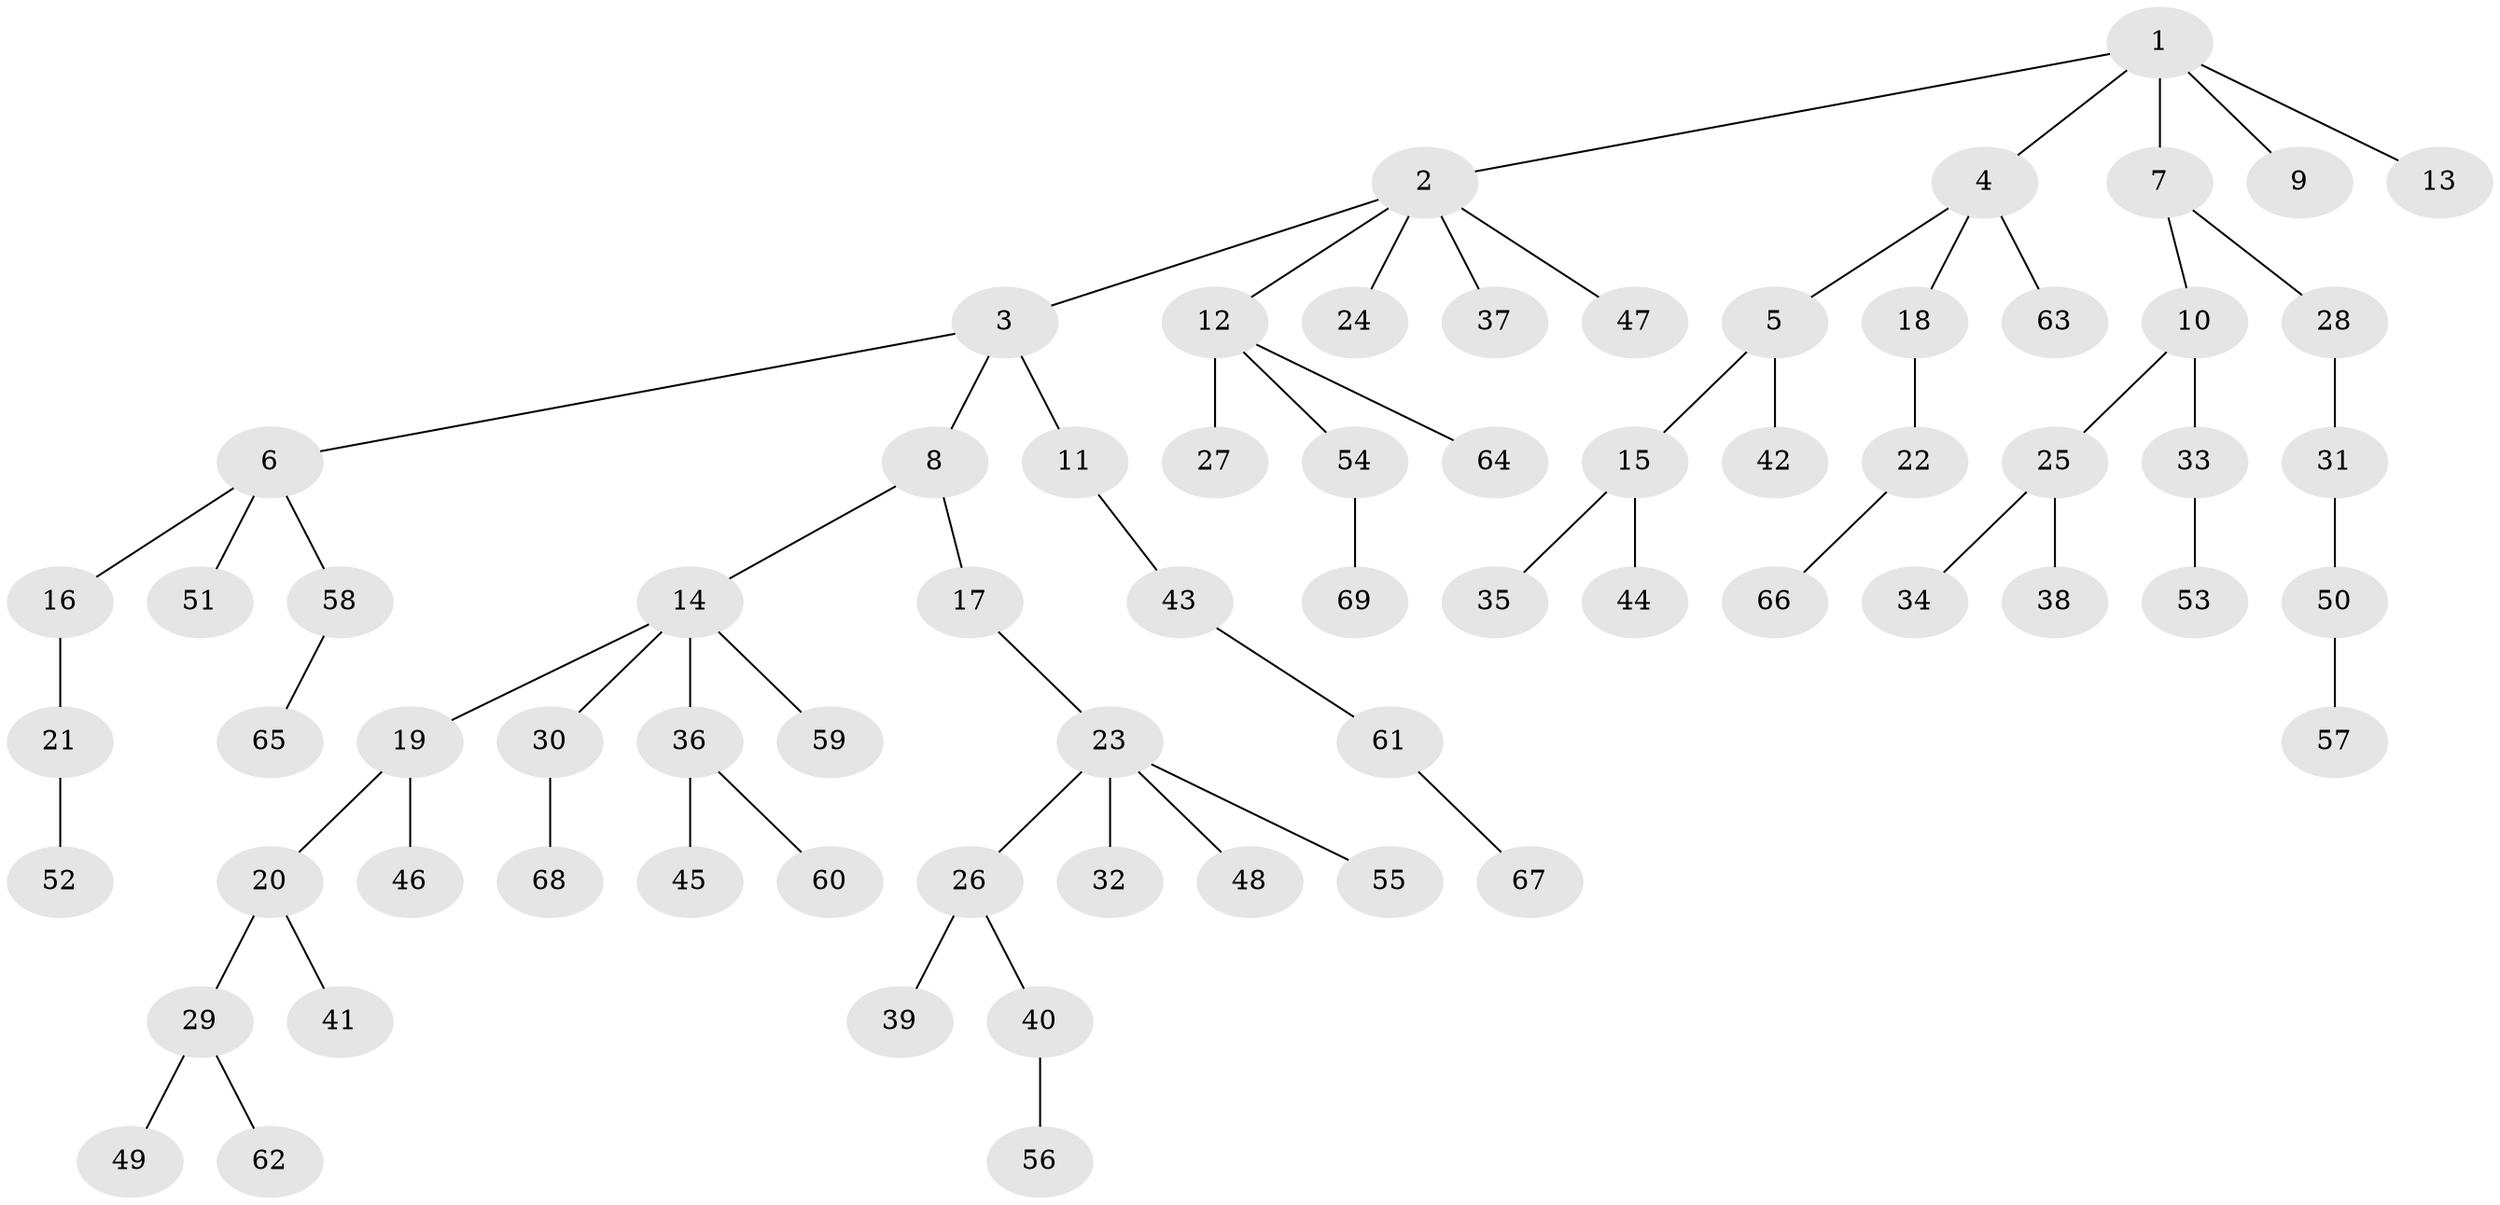 // coarse degree distribution, {1: 0.47619047619047616, 2: 0.2857142857142857, 3: 0.14285714285714285, 4: 0.047619047619047616, 5: 0.047619047619047616}
// Generated by graph-tools (version 1.1) at 2025/37/03/04/25 23:37:17]
// undirected, 69 vertices, 68 edges
graph export_dot {
  node [color=gray90,style=filled];
  1;
  2;
  3;
  4;
  5;
  6;
  7;
  8;
  9;
  10;
  11;
  12;
  13;
  14;
  15;
  16;
  17;
  18;
  19;
  20;
  21;
  22;
  23;
  24;
  25;
  26;
  27;
  28;
  29;
  30;
  31;
  32;
  33;
  34;
  35;
  36;
  37;
  38;
  39;
  40;
  41;
  42;
  43;
  44;
  45;
  46;
  47;
  48;
  49;
  50;
  51;
  52;
  53;
  54;
  55;
  56;
  57;
  58;
  59;
  60;
  61;
  62;
  63;
  64;
  65;
  66;
  67;
  68;
  69;
  1 -- 2;
  1 -- 4;
  1 -- 7;
  1 -- 9;
  1 -- 13;
  2 -- 3;
  2 -- 12;
  2 -- 24;
  2 -- 37;
  2 -- 47;
  3 -- 6;
  3 -- 8;
  3 -- 11;
  4 -- 5;
  4 -- 18;
  4 -- 63;
  5 -- 15;
  5 -- 42;
  6 -- 16;
  6 -- 51;
  6 -- 58;
  7 -- 10;
  7 -- 28;
  8 -- 14;
  8 -- 17;
  10 -- 25;
  10 -- 33;
  11 -- 43;
  12 -- 27;
  12 -- 54;
  12 -- 64;
  14 -- 19;
  14 -- 30;
  14 -- 36;
  14 -- 59;
  15 -- 35;
  15 -- 44;
  16 -- 21;
  17 -- 23;
  18 -- 22;
  19 -- 20;
  19 -- 46;
  20 -- 29;
  20 -- 41;
  21 -- 52;
  22 -- 66;
  23 -- 26;
  23 -- 32;
  23 -- 48;
  23 -- 55;
  25 -- 34;
  25 -- 38;
  26 -- 39;
  26 -- 40;
  28 -- 31;
  29 -- 49;
  29 -- 62;
  30 -- 68;
  31 -- 50;
  33 -- 53;
  36 -- 45;
  36 -- 60;
  40 -- 56;
  43 -- 61;
  50 -- 57;
  54 -- 69;
  58 -- 65;
  61 -- 67;
}
